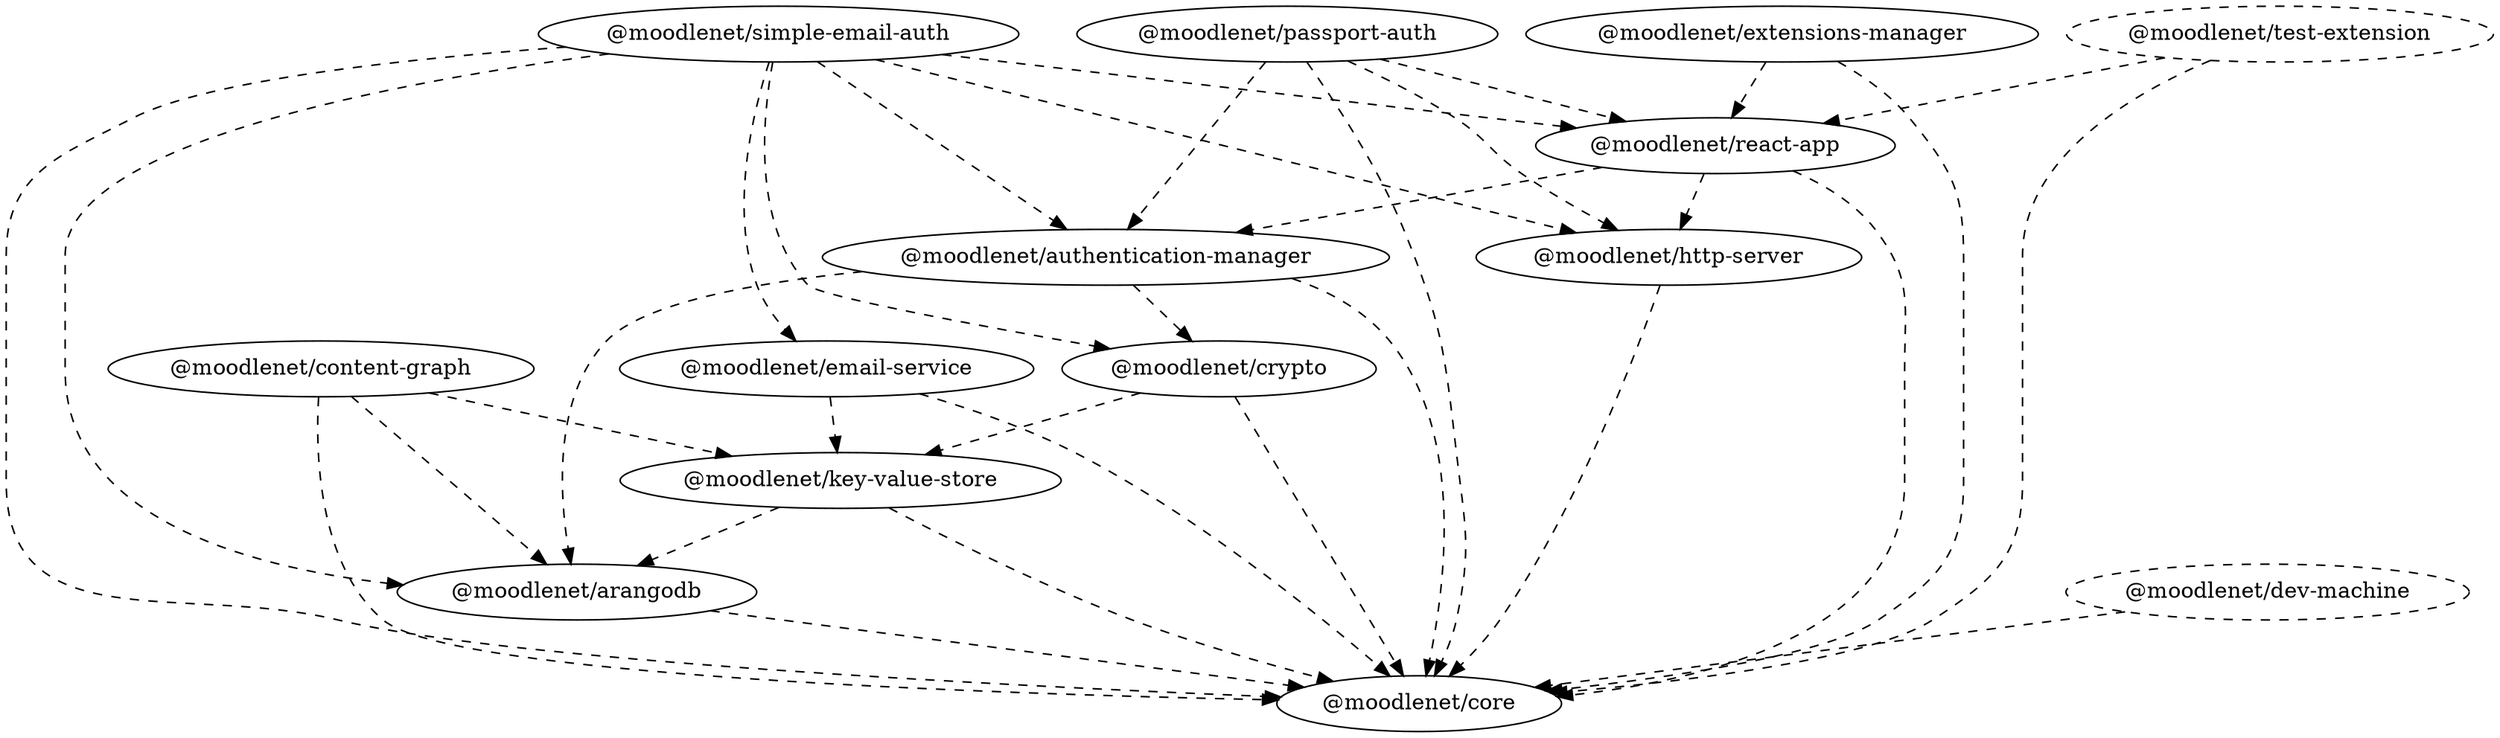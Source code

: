 digraph G {
  "@moodlenet/arangodb";
  "@moodlenet/core";
  "@moodlenet/authentication-manager";
  "@moodlenet/crypto";
  "@moodlenet/content-graph";
  "@moodlenet/key-value-store";
  "@moodlenet/dev-machine" [ style = "dashed" ];
  "@moodlenet/email-service";
  "@moodlenet/extensions-manager";
  "@moodlenet/react-app";
  "@moodlenet/http-server";
  "@moodlenet/passport-auth";
  "@moodlenet/simple-email-auth";
  "@moodlenet/test-extension" [ style = "dashed" ];
  "@moodlenet/arangodb" -> "@moodlenet/core" [ style = "dashed" ];
  "@moodlenet/authentication-manager" -> "@moodlenet/arangodb" [ style = "dashed" ];
  "@moodlenet/authentication-manager" -> "@moodlenet/core" [ style = "dashed" ];
  "@moodlenet/authentication-manager" -> "@moodlenet/crypto" [ style = "dashed" ];
  "@moodlenet/content-graph" -> "@moodlenet/arangodb" [ style = "dashed" ];
  "@moodlenet/content-graph" -> "@moodlenet/core" [ style = "dashed" ];
  "@moodlenet/content-graph" -> "@moodlenet/key-value-store" [ style = "dashed" ];
  "@moodlenet/crypto" -> "@moodlenet/core" [ style = "dashed" ];
  "@moodlenet/crypto" -> "@moodlenet/key-value-store" [ style = "dashed" ];
  "@moodlenet/dev-machine" -> "@moodlenet/core" [ style = "dashed" ];
  "@moodlenet/email-service" -> "@moodlenet/core" [ style = "dashed" ];
  "@moodlenet/email-service" -> "@moodlenet/key-value-store" [ style = "dashed" ];
  "@moodlenet/extensions-manager" -> "@moodlenet/core" [ style = "dashed" ];
  "@moodlenet/extensions-manager" -> "@moodlenet/react-app" [ style = "dashed" ];
  "@moodlenet/http-server" -> "@moodlenet/core" [ style = "dashed" ];
  "@moodlenet/key-value-store" -> "@moodlenet/arangodb" [ style = "dashed" ];
  "@moodlenet/key-value-store" -> "@moodlenet/core" [ style = "dashed" ];
  "@moodlenet/passport-auth" -> "@moodlenet/authentication-manager" [ style = "dashed" ];
  "@moodlenet/passport-auth" -> "@moodlenet/core" [ style = "dashed" ];
  "@moodlenet/passport-auth" -> "@moodlenet/http-server" [ style = "dashed" ];
  "@moodlenet/passport-auth" -> "@moodlenet/react-app" [ style = "dashed" ];
  "@moodlenet/react-app" -> "@moodlenet/authentication-manager" [ style = "dashed" ];
  "@moodlenet/react-app" -> "@moodlenet/core" [ style = "dashed" ];
  "@moodlenet/react-app" -> "@moodlenet/http-server" [ style = "dashed" ];
  "@moodlenet/simple-email-auth" -> "@moodlenet/arangodb" [ style = "dashed" ];
  "@moodlenet/simple-email-auth" -> "@moodlenet/authentication-manager" [ style = "dashed" ];
  "@moodlenet/simple-email-auth" -> "@moodlenet/core" [ style = "dashed" ];
  "@moodlenet/simple-email-auth" -> "@moodlenet/crypto" [ style = "dashed" ];
  "@moodlenet/simple-email-auth" -> "@moodlenet/email-service" [ style = "dashed" ];
  "@moodlenet/simple-email-auth" -> "@moodlenet/http-server" [ style = "dashed" ];
  "@moodlenet/simple-email-auth" -> "@moodlenet/react-app" [ style = "dashed" ];
  "@moodlenet/test-extension" -> "@moodlenet/core" [ style = "dashed" ];
  "@moodlenet/test-extension" -> "@moodlenet/react-app" [ style = "dashed" ];
}
